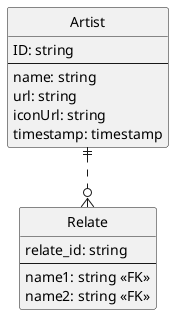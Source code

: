 @startuml 

hide circle

entity "Artist" {
  ID: string
  --
  name: string
  url: string
  iconUrl: string
  timestamp: timestamp
}

entity "Relate" {
  relate_id: string
  --
  name1: string <<FK>>
  name2: string <<FK>>
}

Artist ||..o{ Relate
@enduml